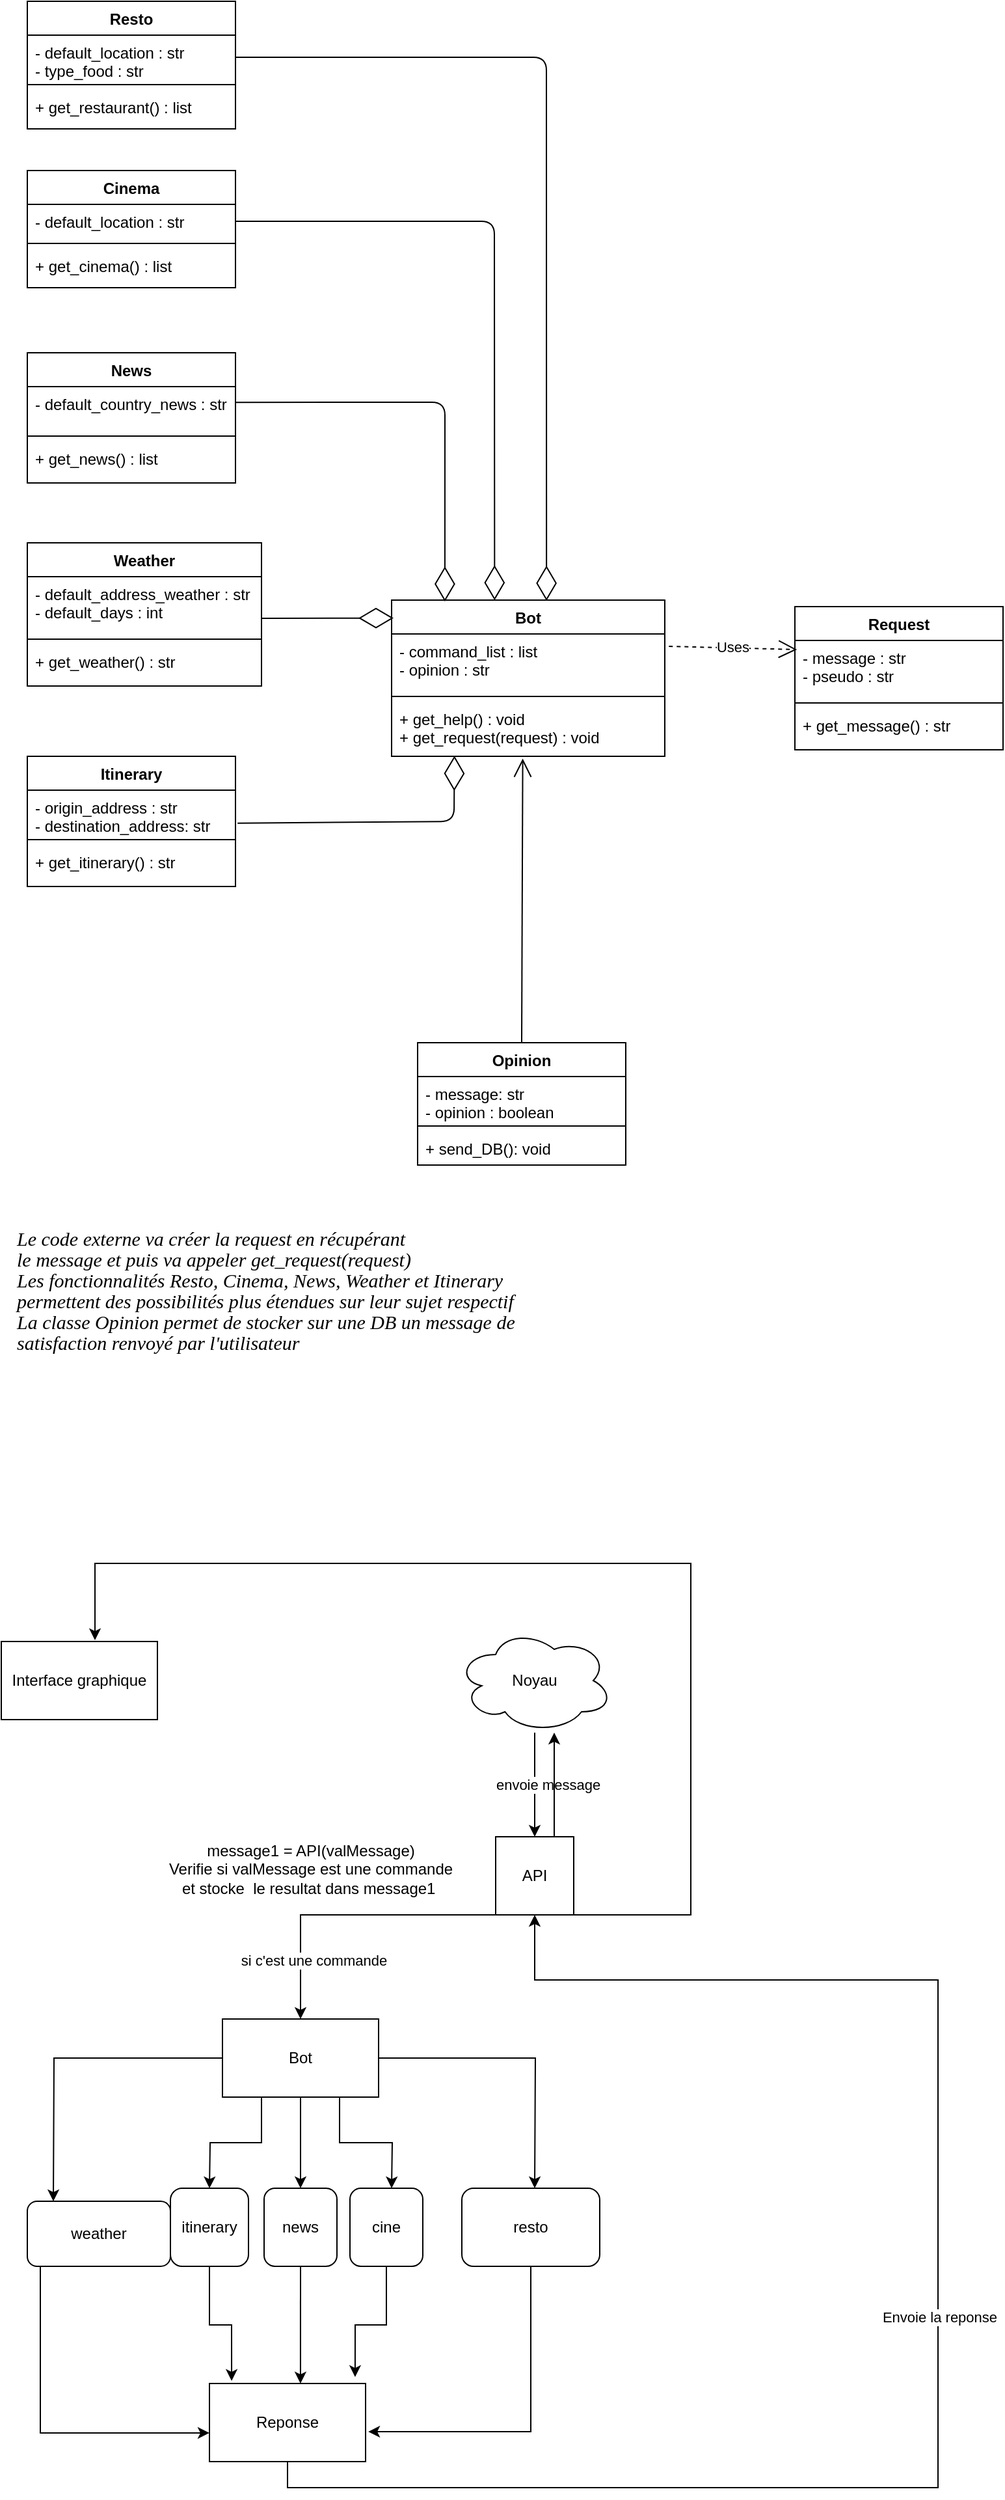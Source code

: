 <mxfile>
    <diagram id="3w-gU8xa_7xzFjALwwKF" name="Page-1">
        <mxGraphModel dx="883" dy="1886" grid="1" gridSize="10" guides="1" tooltips="1" connect="1" arrows="1" fold="1" page="1" pageScale="1" pageWidth="827" pageHeight="1169" background="none" math="0" shadow="0">
            <root>
                <mxCell id="0"/>
                <mxCell id="1" parent="0"/>
                <mxCell id="59" value="Interface graphique" style="rounded=0;whiteSpace=wrap;html=1;" parent="1" vertex="1">
                    <mxGeometry x="40" y="140" width="120" height="60" as="geometry"/>
                </mxCell>
                <mxCell id="63" value="envoie message" style="edgeStyle=orthogonalEdgeStyle;rounded=0;orthogonalLoop=1;jettySize=auto;html=1;" parent="1" source="84" target="64" edge="1">
                    <mxGeometry y="10" relative="1" as="geometry">
                        <mxPoint x="434" y="330" as="targetPoint"/>
                        <mxPoint x="434" y="210" as="sourcePoint"/>
                        <Array as="points"/>
                        <mxPoint as="offset"/>
                    </mxGeometry>
                </mxCell>
                <mxCell id="65" value="si c'est une commande" style="edgeStyle=orthogonalEdgeStyle;rounded=0;orthogonalLoop=1;jettySize=auto;html=1;exitX=0;exitY=1;exitDx=0;exitDy=0;entryX=0.5;entryY=0;entryDx=0;entryDy=0;" parent="1" source="64" target="67" edge="1">
                    <mxGeometry x="0.61" y="10" relative="1" as="geometry">
                        <mxPoint x="310" y="410" as="targetPoint"/>
                        <Array as="points">
                            <mxPoint x="270" y="350"/>
                        </Array>
                        <mxPoint as="offset"/>
                    </mxGeometry>
                </mxCell>
                <mxCell id="66" style="edgeStyle=orthogonalEdgeStyle;rounded=0;orthogonalLoop=1;jettySize=auto;html=1;exitX=1;exitY=1;exitDx=0;exitDy=0;entryX=0.6;entryY=-0.017;entryDx=0;entryDy=0;entryPerimeter=0;" parent="1" source="64" target="59" edge="1">
                    <mxGeometry relative="1" as="geometry">
                        <mxPoint x="570" y="70" as="targetPoint"/>
                        <Array as="points">
                            <mxPoint x="570" y="350"/>
                            <mxPoint x="570" y="80"/>
                            <mxPoint x="112" y="80"/>
                        </Array>
                    </mxGeometry>
                </mxCell>
                <mxCell id="93" style="edgeStyle=orthogonalEdgeStyle;rounded=0;orthogonalLoop=1;jettySize=auto;html=1;exitX=0.75;exitY=0;exitDx=0;exitDy=0;entryX=0.625;entryY=1;entryDx=0;entryDy=0;entryPerimeter=0;" parent="1" source="64" target="84" edge="1">
                    <mxGeometry relative="1" as="geometry"/>
                </mxCell>
                <mxCell id="64" value="API&lt;br&gt;" style="whiteSpace=wrap;html=1;aspect=fixed;" parent="1" vertex="1">
                    <mxGeometry x="420" y="290" width="60" height="60" as="geometry"/>
                </mxCell>
                <mxCell id="71" style="edgeStyle=orthogonalEdgeStyle;rounded=0;orthogonalLoop=1;jettySize=auto;html=1;" parent="1" source="67" edge="1">
                    <mxGeometry relative="1" as="geometry">
                        <mxPoint x="80" y="570" as="targetPoint"/>
                    </mxGeometry>
                </mxCell>
                <mxCell id="72" style="edgeStyle=orthogonalEdgeStyle;rounded=0;orthogonalLoop=1;jettySize=auto;html=1;" parent="1" source="67" edge="1">
                    <mxGeometry relative="1" as="geometry">
                        <mxPoint x="270" y="560" as="targetPoint"/>
                    </mxGeometry>
                </mxCell>
                <mxCell id="73" style="edgeStyle=orthogonalEdgeStyle;rounded=0;orthogonalLoop=1;jettySize=auto;html=1;" parent="1" source="67" edge="1">
                    <mxGeometry relative="1" as="geometry">
                        <mxPoint x="450" y="560" as="targetPoint"/>
                    </mxGeometry>
                </mxCell>
                <mxCell id="75" style="edgeStyle=orthogonalEdgeStyle;rounded=0;orthogonalLoop=1;jettySize=auto;html=1;exitX=0.25;exitY=1;exitDx=0;exitDy=0;" parent="1" source="67" edge="1">
                    <mxGeometry relative="1" as="geometry">
                        <mxPoint x="200" y="560" as="targetPoint"/>
                    </mxGeometry>
                </mxCell>
                <mxCell id="76" style="edgeStyle=orthogonalEdgeStyle;rounded=0;orthogonalLoop=1;jettySize=auto;html=1;exitX=0.75;exitY=1;exitDx=0;exitDy=0;" parent="1" source="67" edge="1">
                    <mxGeometry relative="1" as="geometry">
                        <mxPoint x="340" y="560" as="targetPoint"/>
                    </mxGeometry>
                </mxCell>
                <mxCell id="67" value="Bot" style="rounded=0;whiteSpace=wrap;html=1;" parent="1" vertex="1">
                    <mxGeometry x="210" y="430" width="120" height="60" as="geometry"/>
                </mxCell>
                <mxCell id="70" value="message1 = API(valMessage)&lt;br&gt;Verifie si valMessage est une commande et stocke&amp;nbsp; le resultat dans message1&amp;nbsp;" style="text;html=1;strokeColor=none;fillColor=none;align=center;verticalAlign=middle;whiteSpace=wrap;rounded=0;" parent="1" vertex="1">
                    <mxGeometry x="162" y="270" width="232" height="90" as="geometry"/>
                </mxCell>
                <mxCell id="86" style="edgeStyle=orthogonalEdgeStyle;rounded=0;orthogonalLoop=1;jettySize=auto;html=1;entryX=0;entryY=0.633;entryDx=0;entryDy=0;entryPerimeter=0;" parent="1" target="85" edge="1">
                    <mxGeometry relative="1" as="geometry">
                        <mxPoint x="190" y="750" as="targetPoint"/>
                        <Array as="points">
                            <mxPoint x="70" y="748"/>
                        </Array>
                        <mxPoint x="70" y="620" as="sourcePoint"/>
                    </mxGeometry>
                </mxCell>
                <mxCell id="74" value="weather" style="rounded=1;whiteSpace=wrap;html=1;" parent="1" vertex="1">
                    <mxGeometry x="60" y="570" width="110" height="50" as="geometry"/>
                </mxCell>
                <mxCell id="87" style="edgeStyle=orthogonalEdgeStyle;rounded=0;orthogonalLoop=1;jettySize=auto;html=1;exitX=0.5;exitY=1;exitDx=0;exitDy=0;entryX=0.142;entryY=-0.033;entryDx=0;entryDy=0;entryPerimeter=0;" parent="1" source="78" target="85" edge="1">
                    <mxGeometry relative="1" as="geometry"/>
                </mxCell>
                <mxCell id="78" value="itinerary" style="rounded=1;whiteSpace=wrap;html=1;" parent="1" vertex="1">
                    <mxGeometry x="170" y="560" width="60" height="60" as="geometry"/>
                </mxCell>
                <mxCell id="88" style="edgeStyle=orthogonalEdgeStyle;rounded=0;orthogonalLoop=1;jettySize=auto;html=1;exitX=0.5;exitY=1;exitDx=0;exitDy=0;entryX=0.583;entryY=0;entryDx=0;entryDy=0;entryPerimeter=0;" parent="1" source="79" target="85" edge="1">
                    <mxGeometry relative="1" as="geometry"/>
                </mxCell>
                <mxCell id="79" value="news" style="rounded=1;whiteSpace=wrap;html=1;" parent="1" vertex="1">
                    <mxGeometry x="242" y="560" width="56" height="60" as="geometry"/>
                </mxCell>
                <mxCell id="89" style="edgeStyle=orthogonalEdgeStyle;rounded=0;orthogonalLoop=1;jettySize=auto;html=1;exitX=0.5;exitY=1;exitDx=0;exitDy=0;entryX=0.933;entryY=-0.083;entryDx=0;entryDy=0;entryPerimeter=0;" parent="1" source="81" target="85" edge="1">
                    <mxGeometry relative="1" as="geometry"/>
                </mxCell>
                <mxCell id="81" value="cine" style="rounded=1;whiteSpace=wrap;html=1;" parent="1" vertex="1">
                    <mxGeometry x="308" y="560" width="56" height="60" as="geometry"/>
                </mxCell>
                <mxCell id="90" style="edgeStyle=orthogonalEdgeStyle;rounded=0;orthogonalLoop=1;jettySize=auto;html=1;exitX=0.5;exitY=1;exitDx=0;exitDy=0;entryX=1.017;entryY=0.617;entryDx=0;entryDy=0;entryPerimeter=0;" parent="1" source="82" target="85" edge="1">
                    <mxGeometry relative="1" as="geometry">
                        <Array as="points">
                            <mxPoint x="447" y="747"/>
                        </Array>
                    </mxGeometry>
                </mxCell>
                <mxCell id="82" value="resto" style="rounded=1;whiteSpace=wrap;html=1;" parent="1" vertex="1">
                    <mxGeometry x="394" y="560" width="106" height="60" as="geometry"/>
                </mxCell>
                <mxCell id="84" value="Noyau" style="ellipse;shape=cloud;whiteSpace=wrap;html=1;" parent="1" vertex="1">
                    <mxGeometry x="390" y="130" width="120" height="80" as="geometry"/>
                </mxCell>
                <mxCell id="91" style="edgeStyle=orthogonalEdgeStyle;rounded=0;orthogonalLoop=1;jettySize=auto;html=1;exitX=0.5;exitY=1;exitDx=0;exitDy=0;entryX=0.5;entryY=1;entryDx=0;entryDy=0;" parent="1" source="85" target="64" edge="1">
                    <mxGeometry relative="1" as="geometry">
                        <mxPoint x="580" y="670" as="targetPoint"/>
                        <Array as="points">
                            <mxPoint x="260" y="790"/>
                            <mxPoint x="760" y="790"/>
                            <mxPoint x="760" y="400"/>
                            <mxPoint x="450" y="400"/>
                        </Array>
                    </mxGeometry>
                </mxCell>
                <mxCell id="92" value="Envoie la reponse" style="edgeLabel;html=1;align=center;verticalAlign=middle;resizable=0;points=[];" parent="91" connectable="0" vertex="1">
                    <mxGeometry x="0.026" y="-1" relative="1" as="geometry">
                        <mxPoint as="offset"/>
                    </mxGeometry>
                </mxCell>
                <mxCell id="85" value="Reponse" style="rounded=0;whiteSpace=wrap;html=1;" parent="1" vertex="1">
                    <mxGeometry x="200" y="710" width="120" height="60" as="geometry"/>
                </mxCell>
                <mxCell id="160" value="Bot" style="swimlane;fontStyle=1;align=center;verticalAlign=top;childLayout=stackLayout;horizontal=1;startSize=26;horizontalStack=0;resizeParent=1;resizeParentMax=0;resizeLast=0;collapsible=1;marginBottom=0;" parent="1" vertex="1">
                    <mxGeometry x="340" y="-660" width="210" height="120" as="geometry"/>
                </mxCell>
                <mxCell id="161" value="- command_list : list&#10;- opinion : str&#10;" style="text;strokeColor=none;fillColor=none;align=left;verticalAlign=top;spacingLeft=4;spacingRight=4;overflow=hidden;rotatable=0;points=[[0,0.5],[1,0.5]];portConstraint=eastwest;" parent="160" vertex="1">
                    <mxGeometry y="26" width="210" height="44" as="geometry"/>
                </mxCell>
                <mxCell id="162" value="" style="line;strokeWidth=1;fillColor=none;align=left;verticalAlign=middle;spacingTop=-1;spacingLeft=3;spacingRight=3;rotatable=0;labelPosition=right;points=[];portConstraint=eastwest;" parent="160" vertex="1">
                    <mxGeometry y="70" width="210" height="8" as="geometry"/>
                </mxCell>
                <mxCell id="163" value="+ get_help() : void&#10;+ get_request(request) : void&#10;" style="text;strokeColor=none;fillColor=none;align=left;verticalAlign=top;spacingLeft=4;spacingRight=4;overflow=hidden;rotatable=0;points=[[0,0.5],[1,0.5]];portConstraint=eastwest;" parent="160" vertex="1">
                    <mxGeometry y="78" width="210" height="42" as="geometry"/>
                </mxCell>
                <mxCell id="164" value="Opinion" style="swimlane;fontStyle=1;align=center;verticalAlign=top;childLayout=stackLayout;horizontal=1;startSize=26;horizontalStack=0;resizeParent=1;resizeParentMax=0;resizeLast=0;collapsible=1;marginBottom=0;" parent="1" vertex="1">
                    <mxGeometry x="360" y="-320" width="160" height="94" as="geometry"/>
                </mxCell>
                <mxCell id="165" value="- message: str &#10;- opinion : boolean&#10;" style="text;strokeColor=none;fillColor=none;align=left;verticalAlign=top;spacingLeft=4;spacingRight=4;overflow=hidden;rotatable=0;points=[[0,0.5],[1,0.5]];portConstraint=eastwest;" parent="164" vertex="1">
                    <mxGeometry y="26" width="160" height="34" as="geometry"/>
                </mxCell>
                <mxCell id="166" value="" style="line;strokeWidth=1;fillColor=none;align=left;verticalAlign=middle;spacingTop=-1;spacingLeft=3;spacingRight=3;rotatable=0;labelPosition=right;points=[];portConstraint=eastwest;" parent="164" vertex="1">
                    <mxGeometry y="60" width="160" height="8" as="geometry"/>
                </mxCell>
                <mxCell id="167" value="+ send_DB(): void" style="text;strokeColor=none;fillColor=none;align=left;verticalAlign=top;spacingLeft=4;spacingRight=4;overflow=hidden;rotatable=0;points=[[0,0.5],[1,0.5]];portConstraint=eastwest;" parent="164" vertex="1">
                    <mxGeometry y="68" width="160" height="26" as="geometry"/>
                </mxCell>
                <mxCell id="168" value="" style="endArrow=open;endFill=1;endSize=12;html=1;exitX=0.5;exitY=0;exitDx=0;exitDy=0;entryX=0.48;entryY=1.042;entryDx=0;entryDy=0;entryPerimeter=0;" parent="1" source="164" target="163" edge="1">
                    <mxGeometry width="160" relative="1" as="geometry">
                        <mxPoint x="432" y="-320" as="sourcePoint"/>
                        <mxPoint x="432" y="-440" as="targetPoint"/>
                    </mxGeometry>
                </mxCell>
                <mxCell id="178" value="News" style="swimlane;fontStyle=1;align=center;verticalAlign=top;childLayout=stackLayout;horizontal=1;startSize=26;horizontalStack=0;resizeParent=1;resizeParentMax=0;resizeLast=0;collapsible=1;marginBottom=0;" parent="1" vertex="1">
                    <mxGeometry x="60" y="-850" width="160" height="100" as="geometry"/>
                </mxCell>
                <mxCell id="179" value="- default_country_news : str" style="text;strokeColor=none;fillColor=none;align=left;verticalAlign=top;spacingLeft=4;spacingRight=4;overflow=hidden;rotatable=0;points=[[0,0.5],[1,0.5]];portConstraint=eastwest;" parent="178" vertex="1">
                    <mxGeometry y="26" width="160" height="34" as="geometry"/>
                </mxCell>
                <mxCell id="180" value="" style="line;strokeWidth=1;fillColor=none;align=left;verticalAlign=middle;spacingTop=-1;spacingLeft=3;spacingRight=3;rotatable=0;labelPosition=right;points=[];portConstraint=eastwest;" parent="178" vertex="1">
                    <mxGeometry y="60" width="160" height="8" as="geometry"/>
                </mxCell>
                <mxCell id="181" value="+ get_news() : list" style="text;strokeColor=none;fillColor=none;align=left;verticalAlign=top;spacingLeft=4;spacingRight=4;overflow=hidden;rotatable=0;points=[[0,0.5],[1,0.5]];portConstraint=eastwest;" parent="178" vertex="1">
                    <mxGeometry y="68" width="160" height="32" as="geometry"/>
                </mxCell>
                <mxCell id="182" value="Weather" style="swimlane;fontStyle=1;align=center;verticalAlign=top;childLayout=stackLayout;horizontal=1;startSize=26;horizontalStack=0;resizeParent=1;resizeParentMax=0;resizeLast=0;collapsible=1;marginBottom=0;" parent="1" vertex="1">
                    <mxGeometry x="60" y="-704" width="180" height="110" as="geometry"/>
                </mxCell>
                <mxCell id="183" value="- default_address_weather : str&#10;- default_days : int&#10;" style="text;strokeColor=none;fillColor=none;align=left;verticalAlign=top;spacingLeft=4;spacingRight=4;overflow=hidden;rotatable=0;points=[[0,0.5],[1,0.5]];portConstraint=eastwest;" parent="182" vertex="1">
                    <mxGeometry y="26" width="180" height="44" as="geometry"/>
                </mxCell>
                <mxCell id="184" value="" style="line;strokeWidth=1;fillColor=none;align=left;verticalAlign=middle;spacingTop=-1;spacingLeft=3;spacingRight=3;rotatable=0;labelPosition=right;points=[];portConstraint=eastwest;" parent="182" vertex="1">
                    <mxGeometry y="70" width="180" height="8" as="geometry"/>
                </mxCell>
                <mxCell id="185" value="+ get_weather() : str" style="text;strokeColor=none;fillColor=none;align=left;verticalAlign=top;spacingLeft=4;spacingRight=4;overflow=hidden;rotatable=0;points=[[0,0.5],[1,0.5]];portConstraint=eastwest;" parent="182" vertex="1">
                    <mxGeometry y="78" width="180" height="32" as="geometry"/>
                </mxCell>
                <mxCell id="195" value="" style="endArrow=diamondThin;endFill=0;endSize=24;html=1;entryX=0.007;entryY=0.115;entryDx=0;entryDy=0;entryPerimeter=0;" parent="1" target="160" edge="1">
                    <mxGeometry width="160" relative="1" as="geometry">
                        <mxPoint x="240" y="-646" as="sourcePoint"/>
                        <mxPoint x="342" y="-652" as="targetPoint"/>
                    </mxGeometry>
                </mxCell>
                <mxCell id="196" value="" style="endArrow=diamondThin;endFill=0;endSize=24;html=1;entryX=0.567;entryY=0.004;entryDx=0;entryDy=0;exitX=1;exitY=0.5;exitDx=0;exitDy=0;entryPerimeter=0;" parent="1" source="222" target="160" edge="1">
                    <mxGeometry width="160" relative="1" as="geometry">
                        <mxPoint x="219.2" y="-1058.826" as="sourcePoint"/>
                        <mxPoint x="-20" y="-760" as="targetPoint"/>
                        <Array as="points">
                            <mxPoint x="459" y="-1077"/>
                        </Array>
                    </mxGeometry>
                </mxCell>
                <mxCell id="197" value="" style="endArrow=diamondThin;endFill=0;endSize=24;html=1;exitX=1;exitY=0.5;exitDx=0;exitDy=0;entryX=0.377;entryY=0.001;entryDx=0;entryDy=0;entryPerimeter=0;" parent="1" source="218" target="160" edge="1">
                    <mxGeometry width="160" relative="1" as="geometry">
                        <mxPoint x="223.36" y="-938.848" as="sourcePoint"/>
                        <mxPoint x="420" y="-660" as="targetPoint"/>
                        <Array as="points">
                            <mxPoint x="419" y="-951"/>
                        </Array>
                    </mxGeometry>
                </mxCell>
                <mxCell id="199" value="" style="endArrow=diamondThin;endFill=0;endSize=24;html=1;exitX=1;exitY=0.355;exitDx=0;exitDy=0;exitPerimeter=0;entryX=0.195;entryY=0.009;entryDx=0;entryDy=0;entryPerimeter=0;" parent="1" source="179" target="160" edge="1">
                    <mxGeometry width="160" relative="1" as="geometry">
                        <mxPoint x="150" y="-710" as="sourcePoint"/>
                        <mxPoint x="381" y="-660" as="targetPoint"/>
                        <Array as="points">
                            <mxPoint x="340" y="-812"/>
                            <mxPoint x="381" y="-812"/>
                        </Array>
                    </mxGeometry>
                </mxCell>
                <mxCell id="202" value="Itinerary" style="swimlane;fontStyle=1;align=center;verticalAlign=top;childLayout=stackLayout;horizontal=1;startSize=26;horizontalStack=0;resizeParent=1;resizeParentMax=0;resizeLast=0;collapsible=1;marginBottom=0;" parent="1" vertex="1">
                    <mxGeometry x="60" y="-540" width="160" height="100" as="geometry"/>
                </mxCell>
                <mxCell id="203" value="- origin_address : str&#10;- destination_address: str" style="text;strokeColor=none;fillColor=none;align=left;verticalAlign=top;spacingLeft=4;spacingRight=4;overflow=hidden;rotatable=0;points=[[0,0.5],[1,0.5]];portConstraint=eastwest;" parent="202" vertex="1">
                    <mxGeometry y="26" width="160" height="34" as="geometry"/>
                </mxCell>
                <mxCell id="204" value="" style="line;strokeWidth=1;fillColor=none;align=left;verticalAlign=middle;spacingTop=-1;spacingLeft=3;spacingRight=3;rotatable=0;labelPosition=right;points=[];portConstraint=eastwest;" parent="202" vertex="1">
                    <mxGeometry y="60" width="160" height="8" as="geometry"/>
                </mxCell>
                <mxCell id="205" value="+ get_itinerary() : str&#10;" style="text;strokeColor=none;fillColor=none;align=left;verticalAlign=top;spacingLeft=4;spacingRight=4;overflow=hidden;rotatable=0;points=[[0,0.5],[1,0.5]];portConstraint=eastwest;" parent="202" vertex="1">
                    <mxGeometry y="68" width="160" height="32" as="geometry"/>
                </mxCell>
                <mxCell id="217" value="Cinema" style="swimlane;fontStyle=1;align=center;verticalAlign=top;childLayout=stackLayout;horizontal=1;startSize=26;horizontalStack=0;resizeParent=1;resizeParentMax=0;resizeLast=0;collapsible=1;marginBottom=0;" parent="1" vertex="1">
                    <mxGeometry x="60" y="-990" width="160" height="90" as="geometry"/>
                </mxCell>
                <mxCell id="218" value="- default_location : str" style="text;strokeColor=none;fillColor=none;align=left;verticalAlign=top;spacingLeft=4;spacingRight=4;overflow=hidden;rotatable=0;points=[[0,0.5],[1,0.5]];portConstraint=eastwest;" parent="217" vertex="1">
                    <mxGeometry y="26" width="160" height="26" as="geometry"/>
                </mxCell>
                <mxCell id="219" value="" style="line;strokeWidth=1;fillColor=none;align=left;verticalAlign=middle;spacingTop=-1;spacingLeft=3;spacingRight=3;rotatable=0;labelPosition=right;points=[];portConstraint=eastwest;" parent="217" vertex="1">
                    <mxGeometry y="52" width="160" height="8" as="geometry"/>
                </mxCell>
                <mxCell id="220" value="+ get_cinema() : list" style="text;strokeColor=none;fillColor=none;align=left;verticalAlign=top;spacingLeft=4;spacingRight=4;overflow=hidden;rotatable=0;points=[[0,0.5],[1,0.5]];portConstraint=eastwest;" parent="217" vertex="1">
                    <mxGeometry y="60" width="160" height="30" as="geometry"/>
                </mxCell>
                <mxCell id="221" value="Resto" style="swimlane;fontStyle=1;align=center;verticalAlign=top;childLayout=stackLayout;horizontal=1;startSize=26;horizontalStack=0;resizeParent=1;resizeParentMax=0;resizeLast=0;collapsible=1;marginBottom=0;" parent="1" vertex="1">
                    <mxGeometry x="60" y="-1120" width="160" height="98" as="geometry"/>
                </mxCell>
                <mxCell id="222" value="- default_location : str&#10;- type_food : str" style="text;strokeColor=none;fillColor=none;align=left;verticalAlign=top;spacingLeft=4;spacingRight=4;overflow=hidden;rotatable=0;points=[[0,0.5],[1,0.5]];portConstraint=eastwest;" parent="221" vertex="1">
                    <mxGeometry y="26" width="160" height="34" as="geometry"/>
                </mxCell>
                <mxCell id="223" value="" style="line;strokeWidth=1;fillColor=none;align=left;verticalAlign=middle;spacingTop=-1;spacingLeft=3;spacingRight=3;rotatable=0;labelPosition=right;points=[];portConstraint=eastwest;" parent="221" vertex="1">
                    <mxGeometry y="60" width="160" height="8" as="geometry"/>
                </mxCell>
                <mxCell id="224" value="+ get_restaurant() : list" style="text;strokeColor=none;fillColor=none;align=left;verticalAlign=top;spacingLeft=4;spacingRight=4;overflow=hidden;rotatable=0;points=[[0,0.5],[1,0.5]];portConstraint=eastwest;" parent="221" vertex="1">
                    <mxGeometry y="68" width="160" height="30" as="geometry"/>
                </mxCell>
                <mxCell id="225" value="" style="endArrow=diamondThin;endFill=0;endSize=24;html=1;entryX=0.23;entryY=0.992;entryDx=0;entryDy=0;entryPerimeter=0;exitX=1.01;exitY=0.745;exitDx=0;exitDy=0;exitPerimeter=0;" parent="1" source="203" edge="1" target="163">
                    <mxGeometry width="160" relative="1" as="geometry">
                        <mxPoint x="222" y="-520" as="sourcePoint"/>
                        <mxPoint x="339" y="-530" as="targetPoint"/>
                        <Array as="points">
                            <mxPoint x="388" y="-490"/>
                        </Array>
                    </mxGeometry>
                </mxCell>
                <mxCell id="226" value="Request" style="swimlane;fontStyle=1;align=center;verticalAlign=top;childLayout=stackLayout;horizontal=1;startSize=26;horizontalStack=0;resizeParent=1;resizeParentMax=0;resizeLast=0;collapsible=1;marginBottom=0;" parent="1" vertex="1">
                    <mxGeometry x="650" y="-655" width="160" height="110" as="geometry"/>
                </mxCell>
                <mxCell id="227" value="- message : str&#10;- pseudo : str&#10;" style="text;strokeColor=none;fillColor=none;align=left;verticalAlign=top;spacingLeft=4;spacingRight=4;overflow=hidden;rotatable=0;points=[[0,0.5],[1,0.5]];portConstraint=eastwest;" parent="226" vertex="1">
                    <mxGeometry y="26" width="160" height="44" as="geometry"/>
                </mxCell>
                <mxCell id="228" value="" style="line;strokeWidth=1;fillColor=none;align=left;verticalAlign=middle;spacingTop=-1;spacingLeft=3;spacingRight=3;rotatable=0;labelPosition=right;points=[];portConstraint=eastwest;" parent="226" vertex="1">
                    <mxGeometry y="70" width="160" height="8" as="geometry"/>
                </mxCell>
                <mxCell id="229" value="+ get_message() : str " style="text;strokeColor=none;fillColor=none;align=left;verticalAlign=top;spacingLeft=4;spacingRight=4;overflow=hidden;rotatable=0;points=[[0,0.5],[1,0.5]];portConstraint=eastwest;" parent="226" vertex="1">
                    <mxGeometry y="78" width="160" height="32" as="geometry"/>
                </mxCell>
                <mxCell id="232" value="Uses" style="endArrow=open;endSize=12;dashed=1;html=1;exitX=1.015;exitY=0.216;exitDx=0;exitDy=0;exitPerimeter=0;entryX=0.01;entryY=0.159;entryDx=0;entryDy=0;entryPerimeter=0;" parent="1" source="161" target="227" edge="1">
                    <mxGeometry x="-0.016" y="1" width="160" relative="1" as="geometry">
                        <mxPoint x="550" y="-580" as="sourcePoint"/>
                        <mxPoint x="650" y="-626" as="targetPoint"/>
                        <mxPoint as="offset"/>
                        <Array as="points"/>
                    </mxGeometry>
                </mxCell>
                <mxCell id="237" value="&lt;h3&gt;&lt;/h3&gt;&lt;h2 style=&quot;font-size: 15px ; line-height: 100%&quot;&gt;&lt;div&gt;&lt;span style=&quot;font-weight: normal&quot;&gt;&lt;i&gt;&lt;font face=&quot;Times New Roman&quot;&gt;Le code externe va créer la request en&amp;nbsp;récupérant&amp;nbsp;&lt;/font&gt;&lt;/i&gt;&lt;/span&gt;&lt;/div&gt;&lt;div&gt;&lt;span style=&quot;font-weight: normal&quot;&gt;&lt;i&gt;&lt;font face=&quot;Times New Roman&quot;&gt;le message et puis va appeler get_request(request)&lt;/font&gt;&lt;/i&gt;&lt;/span&gt;&lt;i style=&quot;font-weight: normal&quot;&gt;&lt;font face=&quot;Times New Roman&quot;&gt;&amp;nbsp;&lt;/font&gt;&lt;/i&gt;&lt;/div&gt;&lt;div&gt;&lt;span style=&quot;font-weight: normal&quot;&gt;&lt;i&gt;&lt;font face=&quot;Times New Roman&quot;&gt;Les fonctionnalités Resto, Cinema, News, Weather et Itinerary&lt;/font&gt;&lt;/i&gt;&lt;/span&gt;&lt;/div&gt;&lt;div&gt;&lt;span style=&quot;font-weight: normal&quot;&gt;&lt;i&gt;&lt;font face=&quot;Times New Roman&quot;&gt;permettent des possibilités plus étendues sur leur sujet respectif&lt;/font&gt;&lt;/i&gt;&lt;/span&gt;&lt;/div&gt;&lt;div&gt;&lt;span style=&quot;font-weight: normal&quot;&gt;&lt;i&gt;&lt;font face=&quot;Times New Roman&quot;&gt;La classe Opinion permet de stocker sur une DB un message de&lt;/font&gt;&lt;/i&gt;&lt;/span&gt;&lt;/div&gt;&lt;div&gt;&lt;span style=&quot;font-weight: normal&quot;&gt;&lt;span&gt;&lt;i&gt;&lt;font face=&quot;Times New Roman&quot;&gt;satisfaction&amp;nbsp;&lt;/font&gt;&lt;/i&gt;&lt;/span&gt;&lt;i&gt;&lt;font face=&quot;Times New Roman&quot;&gt;renvoyé par l'utilisateur&lt;/font&gt;&lt;/i&gt;&lt;/span&gt;&lt;/div&gt;&lt;/h2&gt;" style="text;html=1;align=left;verticalAlign=middle;resizable=0;points=[];autosize=1;strokeColor=none;" vertex="1" parent="1">
                    <mxGeometry x="50" y="-190" width="400" height="120" as="geometry"/>
                </mxCell>
            </root>
        </mxGraphModel>
    </diagram>
</mxfile>